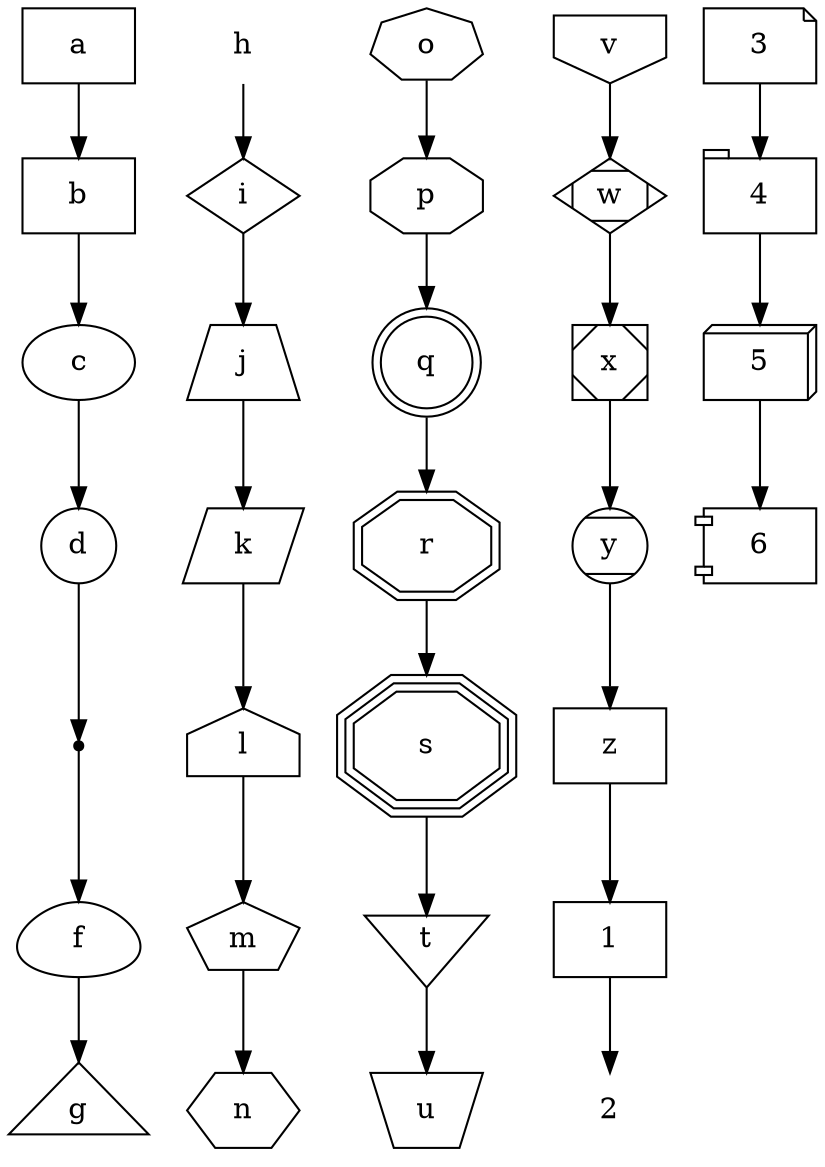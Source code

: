 digraph G {
	node [label="\N"];
	graph [bb="0,0,360,500"];
	a [shape=box, pos="28,482", width="0.75", height="0.50"];
	b [shape=polygon, pos="28,410", width="0.75", height="0.50"];
	c [shape=ellipse, pos="28,334", width="0.75", height="0.50"];
	d [shape=circle, pos="28,254", width="0.50", height="0.50"];
	e [shape=point, pos="28,170", width="0.06", height="0.06"];
	f [shape=egg, pos="28,90", width="0.78", height="0.50"];
	g [shape=triangle, pos="28,18", width="0.75", height="0.50"];
	h [shape=plaintext, pos="101,482", width="0.75", height="0.50"];
	i [shape=diamond, pos="101,410", width="0.75", height="0.50"];
	j [shape=trapezium, pos="101,334", width="0.75", height="0.50"];
	k [shape=parallelogram, pos="101,254", width="0.78", height="0.50"];
	l [shape=house, pos="101,170", width="0.75", height="0.50"];
	m [shape=pentagon, pos="101,90", width="0.75", height="0.50"];
	n [shape=hexagon, pos="101,18", width="0.75", height="0.50"];
	o [shape=septagon, pos="181,482", width="0.75", height="0.50"];
	p [shape=octagon, pos="181,410", width="0.75", height="0.50"];
	q [shape=doublecircle, pos="181,334", width="0.61", height="0.61"];
	r [shape=doubleoctagon, pos="181,254", width="0.86", height="0.61"];
	s [shape=tripleoctagon, pos="181,170", width="0.97", height="0.72"];
	t [shape=invtriangle, pos="181,90", width="0.75", height="0.50"];
	u [shape=invtrapezium, pos="181,18", width="0.75", height="0.50"];
	v [shape=invhouse, pos="261,482", width="0.75", height="0.50"];
	w [shape=Mdiamond, pos="261,410", width="0.75", height="0.50"];
	x [shape=Msquare, pos="261,334", width="0.50", height="0.50"];
	y [shape=Mcircle, pos="261,254", width="0.50", height="0.50"];
	z [shape=rect, pos="261,170", width="0.75", height="0.50"];
	1 [shape=rectangle, pos="261,90", width="0.75", height="0.50"];
	2 [shape=none, pos="261,18", width="0.75", height="0.50"];
	3 [shape=note, pos="333,482", width="0.75", height="0.50"];
	4 [shape=tab, pos="333,410", width="0.75", height="0.50"];
	5 [shape=box3d, pos="333,334", width="0.75", height="0.50"];
	6 [shape=component, pos="333,254", width="0.75", height="0.50"];
	a -> b [pos="e,28,428 28,464 28,456 28,447 28,438"];
	b -> c [pos="e,28,352 28,392 28,383 28,372 28,362"];
	c -> d [pos="e,28,272 28,316 28,306 28,293 28,282"];
	d -> e [pos="e,28,172 28,236 28,220 28,196 28,182"];
	e -> f [pos="e,28,108 28,168 28,161 28,138 28,118"];
	f -> g [pos="e,28,36 28,72 28,64 28,55 28,46"];
	h -> i [pos="e,101,428 101,464 101,456 101,447 101,438"];
	i -> j [pos="e,101,352 101,392 101,383 101,372 101,362"];
	j -> k [pos="e,101,272 101,316 101,306 101,293 101,282"];
	k -> l [pos="e,101,188 101,236 101,225 101,211 101,198"];
	l -> m [pos="e,101,108 101,155 101,145 101,131 101,118"];
	m -> n [pos="e,101,36 101,75 101,67 101,56 101,46"];
	o -> p [pos="e,181,428 181,466 181,457 181,448 181,438"];
	p -> q [pos="e,181,356 181,392 181,384 181,375 181,366"];
	q -> r [pos="e,181,276 181,312 181,304 181,295 181,286"];
	r -> s [pos="e,181,196 181,232 181,224 181,215 181,206"];
	s -> t [pos="e,181,99 181,144 181,132 181,119 181,109"];
	t -> u [pos="e,181,36 181,72 181,64 181,55 181,46"];
	v -> w [pos="e,261,428 261,464 261,456 261,447 261,438"];
	w -> x [pos="e,261,352 261,392 261,383 261,372 261,362"];
	x -> y [pos="e,261,272 261,316 261,306 261,293 261,282"];
	y -> z [pos="e,261,188 261,236 261,225 261,211 261,198"];
	z -> 1 [pos="e,261,108 261,152 261,142 261,129 261,118"];
	1 -> 2 [pos="e,261,36 261,72 261,64 261,55 261,46"];
	3 -> 4 [pos="e,333,428 333,464 333,456 333,447 333,438"];
	4 -> 5 [pos="e,333,352 333,392 333,383 333,372 333,362"];
	5 -> 6 [pos="e,333,272 333,316 333,306 333,293 333,282"];
}
